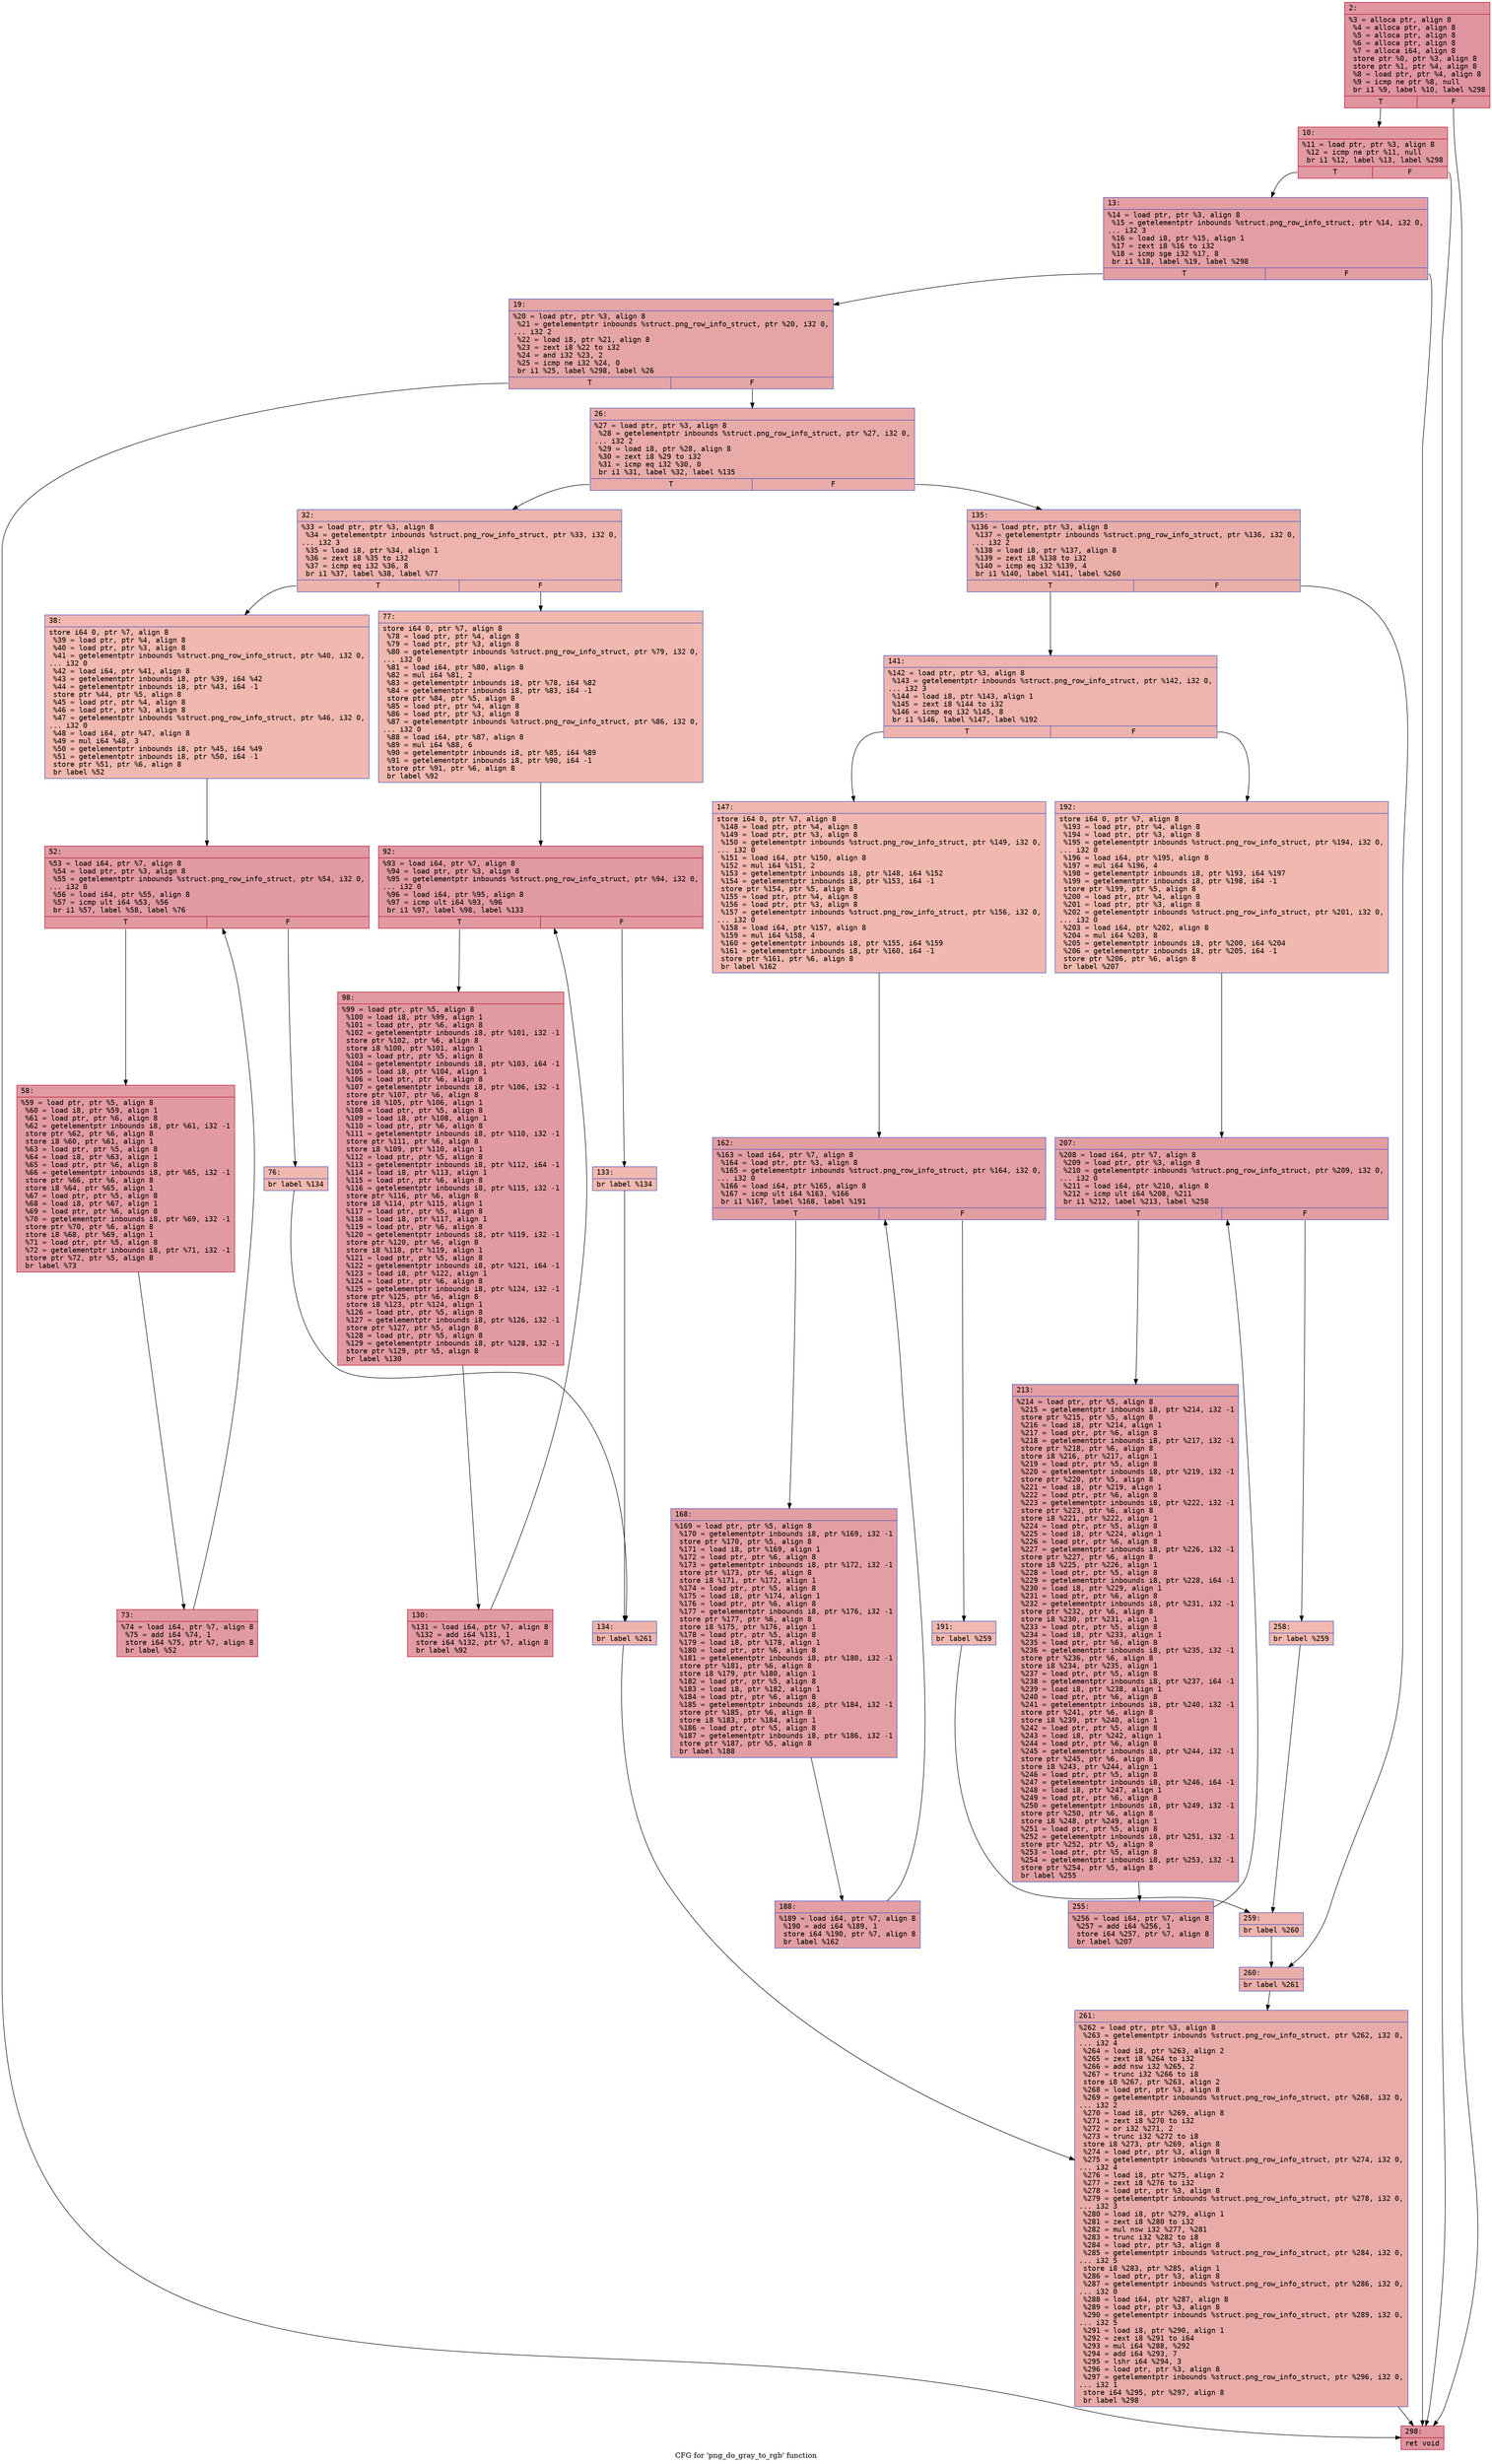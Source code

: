 digraph "CFG for 'png_do_gray_to_rgb' function" {
	label="CFG for 'png_do_gray_to_rgb' function";

	Node0x600000da2fd0 [shape=record,color="#b70d28ff", style=filled, fillcolor="#b70d2870" fontname="Courier",label="{2:\l|  %3 = alloca ptr, align 8\l  %4 = alloca ptr, align 8\l  %5 = alloca ptr, align 8\l  %6 = alloca ptr, align 8\l  %7 = alloca i64, align 8\l  store ptr %0, ptr %3, align 8\l  store ptr %1, ptr %4, align 8\l  %8 = load ptr, ptr %4, align 8\l  %9 = icmp ne ptr %8, null\l  br i1 %9, label %10, label %298\l|{<s0>T|<s1>F}}"];
	Node0x600000da2fd0:s0 -> Node0x600000da3020[tooltip="2 -> 10\nProbability 62.50%" ];
	Node0x600000da2fd0:s1 -> Node0x600000da39d0[tooltip="2 -> 298\nProbability 37.50%" ];
	Node0x600000da3020 [shape=record,color="#b70d28ff", style=filled, fillcolor="#bb1b2c70" fontname="Courier",label="{10:\l|  %11 = load ptr, ptr %3, align 8\l  %12 = icmp ne ptr %11, null\l  br i1 %12, label %13, label %298\l|{<s0>T|<s1>F}}"];
	Node0x600000da3020:s0 -> Node0x600000da3070[tooltip="10 -> 13\nProbability 62.50%" ];
	Node0x600000da3020:s1 -> Node0x600000da39d0[tooltip="10 -> 298\nProbability 37.50%" ];
	Node0x600000da3070 [shape=record,color="#3d50c3ff", style=filled, fillcolor="#be242e70" fontname="Courier",label="{13:\l|  %14 = load ptr, ptr %3, align 8\l  %15 = getelementptr inbounds %struct.png_row_info_struct, ptr %14, i32 0,\l... i32 3\l  %16 = load i8, ptr %15, align 1\l  %17 = zext i8 %16 to i32\l  %18 = icmp sge i32 %17, 8\l  br i1 %18, label %19, label %298\l|{<s0>T|<s1>F}}"];
	Node0x600000da3070:s0 -> Node0x600000da30c0[tooltip="13 -> 19\nProbability 50.00%" ];
	Node0x600000da3070:s1 -> Node0x600000da39d0[tooltip="13 -> 298\nProbability 50.00%" ];
	Node0x600000da30c0 [shape=record,color="#3d50c3ff", style=filled, fillcolor="#c5333470" fontname="Courier",label="{19:\l|  %20 = load ptr, ptr %3, align 8\l  %21 = getelementptr inbounds %struct.png_row_info_struct, ptr %20, i32 0,\l... i32 2\l  %22 = load i8, ptr %21, align 8\l  %23 = zext i8 %22 to i32\l  %24 = and i32 %23, 2\l  %25 = icmp ne i32 %24, 0\l  br i1 %25, label %298, label %26\l|{<s0>T|<s1>F}}"];
	Node0x600000da30c0:s0 -> Node0x600000da39d0[tooltip="19 -> 298\nProbability 50.00%" ];
	Node0x600000da30c0:s1 -> Node0x600000da3110[tooltip="19 -> 26\nProbability 50.00%" ];
	Node0x600000da3110 [shape=record,color="#3d50c3ff", style=filled, fillcolor="#cc403a70" fontname="Courier",label="{26:\l|  %27 = load ptr, ptr %3, align 8\l  %28 = getelementptr inbounds %struct.png_row_info_struct, ptr %27, i32 0,\l... i32 2\l  %29 = load i8, ptr %28, align 8\l  %30 = zext i8 %29 to i32\l  %31 = icmp eq i32 %30, 0\l  br i1 %31, label %32, label %135\l|{<s0>T|<s1>F}}"];
	Node0x600000da3110:s0 -> Node0x600000da3160[tooltip="26 -> 32\nProbability 37.50%" ];
	Node0x600000da3110:s1 -> Node0x600000da3520[tooltip="26 -> 135\nProbability 62.50%" ];
	Node0x600000da3160 [shape=record,color="#3d50c3ff", style=filled, fillcolor="#d6524470" fontname="Courier",label="{32:\l|  %33 = load ptr, ptr %3, align 8\l  %34 = getelementptr inbounds %struct.png_row_info_struct, ptr %33, i32 0,\l... i32 3\l  %35 = load i8, ptr %34, align 1\l  %36 = zext i8 %35 to i32\l  %37 = icmp eq i32 %36, 8\l  br i1 %37, label %38, label %77\l|{<s0>T|<s1>F}}"];
	Node0x600000da3160:s0 -> Node0x600000da31b0[tooltip="32 -> 38\nProbability 50.00%" ];
	Node0x600000da3160:s1 -> Node0x600000da3340[tooltip="32 -> 77\nProbability 50.00%" ];
	Node0x600000da31b0 [shape=record,color="#3d50c3ff", style=filled, fillcolor="#dc5d4a70" fontname="Courier",label="{38:\l|  store i64 0, ptr %7, align 8\l  %39 = load ptr, ptr %4, align 8\l  %40 = load ptr, ptr %3, align 8\l  %41 = getelementptr inbounds %struct.png_row_info_struct, ptr %40, i32 0,\l... i32 0\l  %42 = load i64, ptr %41, align 8\l  %43 = getelementptr inbounds i8, ptr %39, i64 %42\l  %44 = getelementptr inbounds i8, ptr %43, i64 -1\l  store ptr %44, ptr %5, align 8\l  %45 = load ptr, ptr %4, align 8\l  %46 = load ptr, ptr %3, align 8\l  %47 = getelementptr inbounds %struct.png_row_info_struct, ptr %46, i32 0,\l... i32 0\l  %48 = load i64, ptr %47, align 8\l  %49 = mul i64 %48, 3\l  %50 = getelementptr inbounds i8, ptr %45, i64 %49\l  %51 = getelementptr inbounds i8, ptr %50, i64 -1\l  store ptr %51, ptr %6, align 8\l  br label %52\l}"];
	Node0x600000da31b0 -> Node0x600000da3200[tooltip="38 -> 52\nProbability 100.00%" ];
	Node0x600000da3200 [shape=record,color="#b70d28ff", style=filled, fillcolor="#bb1b2c70" fontname="Courier",label="{52:\l|  %53 = load i64, ptr %7, align 8\l  %54 = load ptr, ptr %3, align 8\l  %55 = getelementptr inbounds %struct.png_row_info_struct, ptr %54, i32 0,\l... i32 0\l  %56 = load i64, ptr %55, align 8\l  %57 = icmp ult i64 %53, %56\l  br i1 %57, label %58, label %76\l|{<s0>T|<s1>F}}"];
	Node0x600000da3200:s0 -> Node0x600000da3250[tooltip="52 -> 58\nProbability 96.88%" ];
	Node0x600000da3200:s1 -> Node0x600000da32f0[tooltip="52 -> 76\nProbability 3.12%" ];
	Node0x600000da3250 [shape=record,color="#b70d28ff", style=filled, fillcolor="#bb1b2c70" fontname="Courier",label="{58:\l|  %59 = load ptr, ptr %5, align 8\l  %60 = load i8, ptr %59, align 1\l  %61 = load ptr, ptr %6, align 8\l  %62 = getelementptr inbounds i8, ptr %61, i32 -1\l  store ptr %62, ptr %6, align 8\l  store i8 %60, ptr %61, align 1\l  %63 = load ptr, ptr %5, align 8\l  %64 = load i8, ptr %63, align 1\l  %65 = load ptr, ptr %6, align 8\l  %66 = getelementptr inbounds i8, ptr %65, i32 -1\l  store ptr %66, ptr %6, align 8\l  store i8 %64, ptr %65, align 1\l  %67 = load ptr, ptr %5, align 8\l  %68 = load i8, ptr %67, align 1\l  %69 = load ptr, ptr %6, align 8\l  %70 = getelementptr inbounds i8, ptr %69, i32 -1\l  store ptr %70, ptr %6, align 8\l  store i8 %68, ptr %69, align 1\l  %71 = load ptr, ptr %5, align 8\l  %72 = getelementptr inbounds i8, ptr %71, i32 -1\l  store ptr %72, ptr %5, align 8\l  br label %73\l}"];
	Node0x600000da3250 -> Node0x600000da32a0[tooltip="58 -> 73\nProbability 100.00%" ];
	Node0x600000da32a0 [shape=record,color="#b70d28ff", style=filled, fillcolor="#bb1b2c70" fontname="Courier",label="{73:\l|  %74 = load i64, ptr %7, align 8\l  %75 = add i64 %74, 1\l  store i64 %75, ptr %7, align 8\l  br label %52\l}"];
	Node0x600000da32a0 -> Node0x600000da3200[tooltip="73 -> 52\nProbability 100.00%" ];
	Node0x600000da32f0 [shape=record,color="#3d50c3ff", style=filled, fillcolor="#dc5d4a70" fontname="Courier",label="{76:\l|  br label %134\l}"];
	Node0x600000da32f0 -> Node0x600000da34d0[tooltip="76 -> 134\nProbability 100.00%" ];
	Node0x600000da3340 [shape=record,color="#3d50c3ff", style=filled, fillcolor="#dc5d4a70" fontname="Courier",label="{77:\l|  store i64 0, ptr %7, align 8\l  %78 = load ptr, ptr %4, align 8\l  %79 = load ptr, ptr %3, align 8\l  %80 = getelementptr inbounds %struct.png_row_info_struct, ptr %79, i32 0,\l... i32 0\l  %81 = load i64, ptr %80, align 8\l  %82 = mul i64 %81, 2\l  %83 = getelementptr inbounds i8, ptr %78, i64 %82\l  %84 = getelementptr inbounds i8, ptr %83, i64 -1\l  store ptr %84, ptr %5, align 8\l  %85 = load ptr, ptr %4, align 8\l  %86 = load ptr, ptr %3, align 8\l  %87 = getelementptr inbounds %struct.png_row_info_struct, ptr %86, i32 0,\l... i32 0\l  %88 = load i64, ptr %87, align 8\l  %89 = mul i64 %88, 6\l  %90 = getelementptr inbounds i8, ptr %85, i64 %89\l  %91 = getelementptr inbounds i8, ptr %90, i64 -1\l  store ptr %91, ptr %6, align 8\l  br label %92\l}"];
	Node0x600000da3340 -> Node0x600000da3390[tooltip="77 -> 92\nProbability 100.00%" ];
	Node0x600000da3390 [shape=record,color="#b70d28ff", style=filled, fillcolor="#bb1b2c70" fontname="Courier",label="{92:\l|  %93 = load i64, ptr %7, align 8\l  %94 = load ptr, ptr %3, align 8\l  %95 = getelementptr inbounds %struct.png_row_info_struct, ptr %94, i32 0,\l... i32 0\l  %96 = load i64, ptr %95, align 8\l  %97 = icmp ult i64 %93, %96\l  br i1 %97, label %98, label %133\l|{<s0>T|<s1>F}}"];
	Node0x600000da3390:s0 -> Node0x600000da33e0[tooltip="92 -> 98\nProbability 96.88%" ];
	Node0x600000da3390:s1 -> Node0x600000da3480[tooltip="92 -> 133\nProbability 3.12%" ];
	Node0x600000da33e0 [shape=record,color="#b70d28ff", style=filled, fillcolor="#bb1b2c70" fontname="Courier",label="{98:\l|  %99 = load ptr, ptr %5, align 8\l  %100 = load i8, ptr %99, align 1\l  %101 = load ptr, ptr %6, align 8\l  %102 = getelementptr inbounds i8, ptr %101, i32 -1\l  store ptr %102, ptr %6, align 8\l  store i8 %100, ptr %101, align 1\l  %103 = load ptr, ptr %5, align 8\l  %104 = getelementptr inbounds i8, ptr %103, i64 -1\l  %105 = load i8, ptr %104, align 1\l  %106 = load ptr, ptr %6, align 8\l  %107 = getelementptr inbounds i8, ptr %106, i32 -1\l  store ptr %107, ptr %6, align 8\l  store i8 %105, ptr %106, align 1\l  %108 = load ptr, ptr %5, align 8\l  %109 = load i8, ptr %108, align 1\l  %110 = load ptr, ptr %6, align 8\l  %111 = getelementptr inbounds i8, ptr %110, i32 -1\l  store ptr %111, ptr %6, align 8\l  store i8 %109, ptr %110, align 1\l  %112 = load ptr, ptr %5, align 8\l  %113 = getelementptr inbounds i8, ptr %112, i64 -1\l  %114 = load i8, ptr %113, align 1\l  %115 = load ptr, ptr %6, align 8\l  %116 = getelementptr inbounds i8, ptr %115, i32 -1\l  store ptr %116, ptr %6, align 8\l  store i8 %114, ptr %115, align 1\l  %117 = load ptr, ptr %5, align 8\l  %118 = load i8, ptr %117, align 1\l  %119 = load ptr, ptr %6, align 8\l  %120 = getelementptr inbounds i8, ptr %119, i32 -1\l  store ptr %120, ptr %6, align 8\l  store i8 %118, ptr %119, align 1\l  %121 = load ptr, ptr %5, align 8\l  %122 = getelementptr inbounds i8, ptr %121, i64 -1\l  %123 = load i8, ptr %122, align 1\l  %124 = load ptr, ptr %6, align 8\l  %125 = getelementptr inbounds i8, ptr %124, i32 -1\l  store ptr %125, ptr %6, align 8\l  store i8 %123, ptr %124, align 1\l  %126 = load ptr, ptr %5, align 8\l  %127 = getelementptr inbounds i8, ptr %126, i32 -1\l  store ptr %127, ptr %5, align 8\l  %128 = load ptr, ptr %5, align 8\l  %129 = getelementptr inbounds i8, ptr %128, i32 -1\l  store ptr %129, ptr %5, align 8\l  br label %130\l}"];
	Node0x600000da33e0 -> Node0x600000da3430[tooltip="98 -> 130\nProbability 100.00%" ];
	Node0x600000da3430 [shape=record,color="#b70d28ff", style=filled, fillcolor="#bb1b2c70" fontname="Courier",label="{130:\l|  %131 = load i64, ptr %7, align 8\l  %132 = add i64 %131, 1\l  store i64 %132, ptr %7, align 8\l  br label %92\l}"];
	Node0x600000da3430 -> Node0x600000da3390[tooltip="130 -> 92\nProbability 100.00%" ];
	Node0x600000da3480 [shape=record,color="#3d50c3ff", style=filled, fillcolor="#dc5d4a70" fontname="Courier",label="{133:\l|  br label %134\l}"];
	Node0x600000da3480 -> Node0x600000da34d0[tooltip="133 -> 134\nProbability 100.00%" ];
	Node0x600000da34d0 [shape=record,color="#3d50c3ff", style=filled, fillcolor="#d6524470" fontname="Courier",label="{134:\l|  br label %261\l}"];
	Node0x600000da34d0 -> Node0x600000da3980[tooltip="134 -> 261\nProbability 100.00%" ];
	Node0x600000da3520 [shape=record,color="#3d50c3ff", style=filled, fillcolor="#d0473d70" fontname="Courier",label="{135:\l|  %136 = load ptr, ptr %3, align 8\l  %137 = getelementptr inbounds %struct.png_row_info_struct, ptr %136, i32 0,\l... i32 2\l  %138 = load i8, ptr %137, align 8\l  %139 = zext i8 %138 to i32\l  %140 = icmp eq i32 %139, 4\l  br i1 %140, label %141, label %260\l|{<s0>T|<s1>F}}"];
	Node0x600000da3520:s0 -> Node0x600000da3570[tooltip="135 -> 141\nProbability 50.00%" ];
	Node0x600000da3520:s1 -> Node0x600000da3930[tooltip="135 -> 260\nProbability 50.00%" ];
	Node0x600000da3570 [shape=record,color="#3d50c3ff", style=filled, fillcolor="#d6524470" fontname="Courier",label="{141:\l|  %142 = load ptr, ptr %3, align 8\l  %143 = getelementptr inbounds %struct.png_row_info_struct, ptr %142, i32 0,\l... i32 3\l  %144 = load i8, ptr %143, align 1\l  %145 = zext i8 %144 to i32\l  %146 = icmp eq i32 %145, 8\l  br i1 %146, label %147, label %192\l|{<s0>T|<s1>F}}"];
	Node0x600000da3570:s0 -> Node0x600000da35c0[tooltip="141 -> 147\nProbability 50.00%" ];
	Node0x600000da3570:s1 -> Node0x600000da3750[tooltip="141 -> 192\nProbability 50.00%" ];
	Node0x600000da35c0 [shape=record,color="#3d50c3ff", style=filled, fillcolor="#dc5d4a70" fontname="Courier",label="{147:\l|  store i64 0, ptr %7, align 8\l  %148 = load ptr, ptr %4, align 8\l  %149 = load ptr, ptr %3, align 8\l  %150 = getelementptr inbounds %struct.png_row_info_struct, ptr %149, i32 0,\l... i32 0\l  %151 = load i64, ptr %150, align 8\l  %152 = mul i64 %151, 2\l  %153 = getelementptr inbounds i8, ptr %148, i64 %152\l  %154 = getelementptr inbounds i8, ptr %153, i64 -1\l  store ptr %154, ptr %5, align 8\l  %155 = load ptr, ptr %4, align 8\l  %156 = load ptr, ptr %3, align 8\l  %157 = getelementptr inbounds %struct.png_row_info_struct, ptr %156, i32 0,\l... i32 0\l  %158 = load i64, ptr %157, align 8\l  %159 = mul i64 %158, 4\l  %160 = getelementptr inbounds i8, ptr %155, i64 %159\l  %161 = getelementptr inbounds i8, ptr %160, i64 -1\l  store ptr %161, ptr %6, align 8\l  br label %162\l}"];
	Node0x600000da35c0 -> Node0x600000da3610[tooltip="147 -> 162\nProbability 100.00%" ];
	Node0x600000da3610 [shape=record,color="#3d50c3ff", style=filled, fillcolor="#be242e70" fontname="Courier",label="{162:\l|  %163 = load i64, ptr %7, align 8\l  %164 = load ptr, ptr %3, align 8\l  %165 = getelementptr inbounds %struct.png_row_info_struct, ptr %164, i32 0,\l... i32 0\l  %166 = load i64, ptr %165, align 8\l  %167 = icmp ult i64 %163, %166\l  br i1 %167, label %168, label %191\l|{<s0>T|<s1>F}}"];
	Node0x600000da3610:s0 -> Node0x600000da3660[tooltip="162 -> 168\nProbability 96.88%" ];
	Node0x600000da3610:s1 -> Node0x600000da3700[tooltip="162 -> 191\nProbability 3.12%" ];
	Node0x600000da3660 [shape=record,color="#3d50c3ff", style=filled, fillcolor="#be242e70" fontname="Courier",label="{168:\l|  %169 = load ptr, ptr %5, align 8\l  %170 = getelementptr inbounds i8, ptr %169, i32 -1\l  store ptr %170, ptr %5, align 8\l  %171 = load i8, ptr %169, align 1\l  %172 = load ptr, ptr %6, align 8\l  %173 = getelementptr inbounds i8, ptr %172, i32 -1\l  store ptr %173, ptr %6, align 8\l  store i8 %171, ptr %172, align 1\l  %174 = load ptr, ptr %5, align 8\l  %175 = load i8, ptr %174, align 1\l  %176 = load ptr, ptr %6, align 8\l  %177 = getelementptr inbounds i8, ptr %176, i32 -1\l  store ptr %177, ptr %6, align 8\l  store i8 %175, ptr %176, align 1\l  %178 = load ptr, ptr %5, align 8\l  %179 = load i8, ptr %178, align 1\l  %180 = load ptr, ptr %6, align 8\l  %181 = getelementptr inbounds i8, ptr %180, i32 -1\l  store ptr %181, ptr %6, align 8\l  store i8 %179, ptr %180, align 1\l  %182 = load ptr, ptr %5, align 8\l  %183 = load i8, ptr %182, align 1\l  %184 = load ptr, ptr %6, align 8\l  %185 = getelementptr inbounds i8, ptr %184, i32 -1\l  store ptr %185, ptr %6, align 8\l  store i8 %183, ptr %184, align 1\l  %186 = load ptr, ptr %5, align 8\l  %187 = getelementptr inbounds i8, ptr %186, i32 -1\l  store ptr %187, ptr %5, align 8\l  br label %188\l}"];
	Node0x600000da3660 -> Node0x600000da36b0[tooltip="168 -> 188\nProbability 100.00%" ];
	Node0x600000da36b0 [shape=record,color="#3d50c3ff", style=filled, fillcolor="#be242e70" fontname="Courier",label="{188:\l|  %189 = load i64, ptr %7, align 8\l  %190 = add i64 %189, 1\l  store i64 %190, ptr %7, align 8\l  br label %162\l}"];
	Node0x600000da36b0 -> Node0x600000da3610[tooltip="188 -> 162\nProbability 100.00%" ];
	Node0x600000da3700 [shape=record,color="#3d50c3ff", style=filled, fillcolor="#dc5d4a70" fontname="Courier",label="{191:\l|  br label %259\l}"];
	Node0x600000da3700 -> Node0x600000da38e0[tooltip="191 -> 259\nProbability 100.00%" ];
	Node0x600000da3750 [shape=record,color="#3d50c3ff", style=filled, fillcolor="#dc5d4a70" fontname="Courier",label="{192:\l|  store i64 0, ptr %7, align 8\l  %193 = load ptr, ptr %4, align 8\l  %194 = load ptr, ptr %3, align 8\l  %195 = getelementptr inbounds %struct.png_row_info_struct, ptr %194, i32 0,\l... i32 0\l  %196 = load i64, ptr %195, align 8\l  %197 = mul i64 %196, 4\l  %198 = getelementptr inbounds i8, ptr %193, i64 %197\l  %199 = getelementptr inbounds i8, ptr %198, i64 -1\l  store ptr %199, ptr %5, align 8\l  %200 = load ptr, ptr %4, align 8\l  %201 = load ptr, ptr %3, align 8\l  %202 = getelementptr inbounds %struct.png_row_info_struct, ptr %201, i32 0,\l... i32 0\l  %203 = load i64, ptr %202, align 8\l  %204 = mul i64 %203, 8\l  %205 = getelementptr inbounds i8, ptr %200, i64 %204\l  %206 = getelementptr inbounds i8, ptr %205, i64 -1\l  store ptr %206, ptr %6, align 8\l  br label %207\l}"];
	Node0x600000da3750 -> Node0x600000da37a0[tooltip="192 -> 207\nProbability 100.00%" ];
	Node0x600000da37a0 [shape=record,color="#3d50c3ff", style=filled, fillcolor="#be242e70" fontname="Courier",label="{207:\l|  %208 = load i64, ptr %7, align 8\l  %209 = load ptr, ptr %3, align 8\l  %210 = getelementptr inbounds %struct.png_row_info_struct, ptr %209, i32 0,\l... i32 0\l  %211 = load i64, ptr %210, align 8\l  %212 = icmp ult i64 %208, %211\l  br i1 %212, label %213, label %258\l|{<s0>T|<s1>F}}"];
	Node0x600000da37a0:s0 -> Node0x600000da37f0[tooltip="207 -> 213\nProbability 96.88%" ];
	Node0x600000da37a0:s1 -> Node0x600000da3890[tooltip="207 -> 258\nProbability 3.12%" ];
	Node0x600000da37f0 [shape=record,color="#3d50c3ff", style=filled, fillcolor="#be242e70" fontname="Courier",label="{213:\l|  %214 = load ptr, ptr %5, align 8\l  %215 = getelementptr inbounds i8, ptr %214, i32 -1\l  store ptr %215, ptr %5, align 8\l  %216 = load i8, ptr %214, align 1\l  %217 = load ptr, ptr %6, align 8\l  %218 = getelementptr inbounds i8, ptr %217, i32 -1\l  store ptr %218, ptr %6, align 8\l  store i8 %216, ptr %217, align 1\l  %219 = load ptr, ptr %5, align 8\l  %220 = getelementptr inbounds i8, ptr %219, i32 -1\l  store ptr %220, ptr %5, align 8\l  %221 = load i8, ptr %219, align 1\l  %222 = load ptr, ptr %6, align 8\l  %223 = getelementptr inbounds i8, ptr %222, i32 -1\l  store ptr %223, ptr %6, align 8\l  store i8 %221, ptr %222, align 1\l  %224 = load ptr, ptr %5, align 8\l  %225 = load i8, ptr %224, align 1\l  %226 = load ptr, ptr %6, align 8\l  %227 = getelementptr inbounds i8, ptr %226, i32 -1\l  store ptr %227, ptr %6, align 8\l  store i8 %225, ptr %226, align 1\l  %228 = load ptr, ptr %5, align 8\l  %229 = getelementptr inbounds i8, ptr %228, i64 -1\l  %230 = load i8, ptr %229, align 1\l  %231 = load ptr, ptr %6, align 8\l  %232 = getelementptr inbounds i8, ptr %231, i32 -1\l  store ptr %232, ptr %6, align 8\l  store i8 %230, ptr %231, align 1\l  %233 = load ptr, ptr %5, align 8\l  %234 = load i8, ptr %233, align 1\l  %235 = load ptr, ptr %6, align 8\l  %236 = getelementptr inbounds i8, ptr %235, i32 -1\l  store ptr %236, ptr %6, align 8\l  store i8 %234, ptr %235, align 1\l  %237 = load ptr, ptr %5, align 8\l  %238 = getelementptr inbounds i8, ptr %237, i64 -1\l  %239 = load i8, ptr %238, align 1\l  %240 = load ptr, ptr %6, align 8\l  %241 = getelementptr inbounds i8, ptr %240, i32 -1\l  store ptr %241, ptr %6, align 8\l  store i8 %239, ptr %240, align 1\l  %242 = load ptr, ptr %5, align 8\l  %243 = load i8, ptr %242, align 1\l  %244 = load ptr, ptr %6, align 8\l  %245 = getelementptr inbounds i8, ptr %244, i32 -1\l  store ptr %245, ptr %6, align 8\l  store i8 %243, ptr %244, align 1\l  %246 = load ptr, ptr %5, align 8\l  %247 = getelementptr inbounds i8, ptr %246, i64 -1\l  %248 = load i8, ptr %247, align 1\l  %249 = load ptr, ptr %6, align 8\l  %250 = getelementptr inbounds i8, ptr %249, i32 -1\l  store ptr %250, ptr %6, align 8\l  store i8 %248, ptr %249, align 1\l  %251 = load ptr, ptr %5, align 8\l  %252 = getelementptr inbounds i8, ptr %251, i32 -1\l  store ptr %252, ptr %5, align 8\l  %253 = load ptr, ptr %5, align 8\l  %254 = getelementptr inbounds i8, ptr %253, i32 -1\l  store ptr %254, ptr %5, align 8\l  br label %255\l}"];
	Node0x600000da37f0 -> Node0x600000da3840[tooltip="213 -> 255\nProbability 100.00%" ];
	Node0x600000da3840 [shape=record,color="#3d50c3ff", style=filled, fillcolor="#be242e70" fontname="Courier",label="{255:\l|  %256 = load i64, ptr %7, align 8\l  %257 = add i64 %256, 1\l  store i64 %257, ptr %7, align 8\l  br label %207\l}"];
	Node0x600000da3840 -> Node0x600000da37a0[tooltip="255 -> 207\nProbability 100.00%" ];
	Node0x600000da3890 [shape=record,color="#3d50c3ff", style=filled, fillcolor="#dc5d4a70" fontname="Courier",label="{258:\l|  br label %259\l}"];
	Node0x600000da3890 -> Node0x600000da38e0[tooltip="258 -> 259\nProbability 100.00%" ];
	Node0x600000da38e0 [shape=record,color="#3d50c3ff", style=filled, fillcolor="#d6524470" fontname="Courier",label="{259:\l|  br label %260\l}"];
	Node0x600000da38e0 -> Node0x600000da3930[tooltip="259 -> 260\nProbability 100.00%" ];
	Node0x600000da3930 [shape=record,color="#3d50c3ff", style=filled, fillcolor="#d0473d70" fontname="Courier",label="{260:\l|  br label %261\l}"];
	Node0x600000da3930 -> Node0x600000da3980[tooltip="260 -> 261\nProbability 100.00%" ];
	Node0x600000da3980 [shape=record,color="#3d50c3ff", style=filled, fillcolor="#cc403a70" fontname="Courier",label="{261:\l|  %262 = load ptr, ptr %3, align 8\l  %263 = getelementptr inbounds %struct.png_row_info_struct, ptr %262, i32 0,\l... i32 4\l  %264 = load i8, ptr %263, align 2\l  %265 = zext i8 %264 to i32\l  %266 = add nsw i32 %265, 2\l  %267 = trunc i32 %266 to i8\l  store i8 %267, ptr %263, align 2\l  %268 = load ptr, ptr %3, align 8\l  %269 = getelementptr inbounds %struct.png_row_info_struct, ptr %268, i32 0,\l... i32 2\l  %270 = load i8, ptr %269, align 8\l  %271 = zext i8 %270 to i32\l  %272 = or i32 %271, 2\l  %273 = trunc i32 %272 to i8\l  store i8 %273, ptr %269, align 8\l  %274 = load ptr, ptr %3, align 8\l  %275 = getelementptr inbounds %struct.png_row_info_struct, ptr %274, i32 0,\l... i32 4\l  %276 = load i8, ptr %275, align 2\l  %277 = zext i8 %276 to i32\l  %278 = load ptr, ptr %3, align 8\l  %279 = getelementptr inbounds %struct.png_row_info_struct, ptr %278, i32 0,\l... i32 3\l  %280 = load i8, ptr %279, align 1\l  %281 = zext i8 %280 to i32\l  %282 = mul nsw i32 %277, %281\l  %283 = trunc i32 %282 to i8\l  %284 = load ptr, ptr %3, align 8\l  %285 = getelementptr inbounds %struct.png_row_info_struct, ptr %284, i32 0,\l... i32 5\l  store i8 %283, ptr %285, align 1\l  %286 = load ptr, ptr %3, align 8\l  %287 = getelementptr inbounds %struct.png_row_info_struct, ptr %286, i32 0,\l... i32 0\l  %288 = load i64, ptr %287, align 8\l  %289 = load ptr, ptr %3, align 8\l  %290 = getelementptr inbounds %struct.png_row_info_struct, ptr %289, i32 0,\l... i32 5\l  %291 = load i8, ptr %290, align 1\l  %292 = zext i8 %291 to i64\l  %293 = mul i64 %288, %292\l  %294 = add i64 %293, 7\l  %295 = lshr i64 %294, 3\l  %296 = load ptr, ptr %3, align 8\l  %297 = getelementptr inbounds %struct.png_row_info_struct, ptr %296, i32 0,\l... i32 1\l  store i64 %295, ptr %297, align 8\l  br label %298\l}"];
	Node0x600000da3980 -> Node0x600000da39d0[tooltip="261 -> 298\nProbability 100.00%" ];
	Node0x600000da39d0 [shape=record,color="#b70d28ff", style=filled, fillcolor="#b70d2870" fontname="Courier",label="{298:\l|  ret void\l}"];
}
